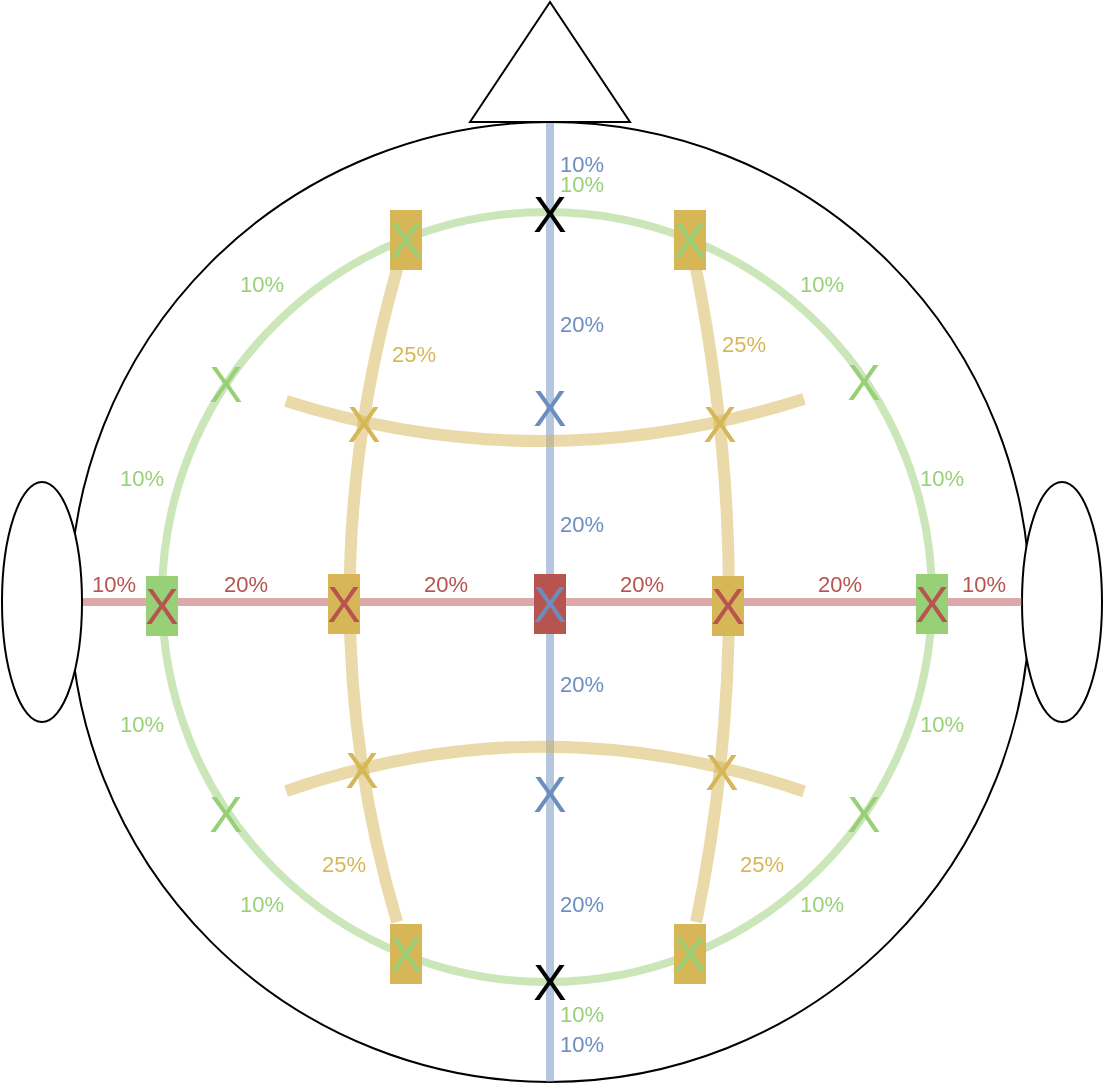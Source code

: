 <mxfile version="20.2.5" type="device"><diagram id="5un8hVxa54qCI_GT-QMc" name="Page-1"><mxGraphModel dx="1031" dy="615" grid="1" gridSize="10" guides="1" tooltips="1" connect="1" arrows="1" fold="1" page="1" pageScale="1" pageWidth="827" pageHeight="1169" math="0" shadow="0"><root><mxCell id="0"/><mxCell id="1" parent="0"/><mxCell id="JQpaGAzUrbKnnt-Aml7r-1" value="" style="ellipse;whiteSpace=wrap;html=1;aspect=fixed;" vertex="1" parent="1"><mxGeometry x="174" y="160" width="480" height="480" as="geometry"/></mxCell><mxCell id="JQpaGAzUrbKnnt-Aml7r-41" value="" style="ellipse;whiteSpace=wrap;html=1;aspect=fixed;fontSize=25;fontColor=#7EA6E0;fillColor=none;strokeColor=#97D077;strokeWidth=4;opacity=50;" vertex="1" parent="1"><mxGeometry x="220" y="205" width="385" height="385" as="geometry"/></mxCell><mxCell id="JQpaGAzUrbKnnt-Aml7r-24" value="" style="endArrow=none;html=1;rounded=0;fontSize=25;strokeWidth=4;entryX=0.5;entryY=0;entryDx=0;entryDy=0;exitX=0.5;exitY=1;exitDx=0;exitDy=0;fillColor=#dae8fc;strokeColor=#6C8EBF;opacity=50;" edge="1" parent="1" source="JQpaGAzUrbKnnt-Aml7r-1" target="JQpaGAzUrbKnnt-Aml7r-1"><mxGeometry width="50" height="50" relative="1" as="geometry"><mxPoint x="420" y="400" as="sourcePoint"/><mxPoint x="470" y="350" as="targetPoint"/></mxGeometry></mxCell><mxCell id="JQpaGAzUrbKnnt-Aml7r-2" value="" style="triangle;whiteSpace=wrap;html=1;rotation=-90;" vertex="1" parent="1"><mxGeometry x="384" y="90" width="60" height="80" as="geometry"/></mxCell><mxCell id="JQpaGAzUrbKnnt-Aml7r-4" value="" style="ellipse;whiteSpace=wrap;html=1;rotation=-90;" vertex="1" parent="1"><mxGeometry x="610" y="380" width="120" height="40" as="geometry"/></mxCell><mxCell id="JQpaGAzUrbKnnt-Aml7r-19" value="X" style="text;html=1;strokeColor=none;fillColor=none;align=center;verticalAlign=middle;whiteSpace=wrap;rounded=0;fontSize=25;fontColor=#6C8EBF;fontStyle=0" vertex="1" parent="1"><mxGeometry x="384" y="287" width="60" height="30" as="geometry"/></mxCell><mxCell id="JQpaGAzUrbKnnt-Aml7r-22" value="X" style="text;html=1;strokeColor=none;fillColor=none;align=center;verticalAlign=middle;whiteSpace=wrap;rounded=0;fontSize=25;fontColor=#6C8EBF;fontStyle=0" vertex="1" parent="1"><mxGeometry x="384" y="480" width="60" height="30" as="geometry"/></mxCell><mxCell id="JQpaGAzUrbKnnt-Aml7r-39" value="" style="endArrow=none;html=1;rounded=0;fontSize=25;strokeWidth=4;entryX=0.5;entryY=0.75;entryDx=0;entryDy=0;exitX=0.5;exitY=0;exitDx=0;exitDy=0;fillColor=#f8cecc;strokeColor=#B85450;entryPerimeter=0;opacity=50;" edge="1" parent="1" source="JQpaGAzUrbKnnt-Aml7r-4" target="JQpaGAzUrbKnnt-Aml7r-3"><mxGeometry width="50" height="50" relative="1" as="geometry"><mxPoint x="424" y="650.0" as="sourcePoint"/><mxPoint x="424" y="170.0" as="targetPoint"/></mxGeometry></mxCell><mxCell id="JQpaGAzUrbKnnt-Aml7r-20" value="X" style="text;html=1;strokeColor=none;fillColor=none;align=center;verticalAlign=middle;whiteSpace=wrap;rounded=0;fontSize=25;fontColor=#6C8EBF;fontStyle=0;labelBackgroundColor=#B85450;" vertex="1" parent="1"><mxGeometry x="384" y="385" width="60" height="30" as="geometry"/></mxCell><mxCell id="JQpaGAzUrbKnnt-Aml7r-36" value="X" style="text;html=1;strokeColor=none;fillColor=none;align=center;verticalAlign=middle;whiteSpace=wrap;rounded=0;fontSize=25;fontColor=#B85450;labelBorderColor=none;strokeWidth=10;labelBackgroundColor=#97D077;" vertex="1" parent="1"><mxGeometry x="575" y="385" width="60" height="30" as="geometry"/></mxCell><mxCell id="JQpaGAzUrbKnnt-Aml7r-3" value="" style="ellipse;whiteSpace=wrap;html=1;rotation=-90;" vertex="1" parent="1"><mxGeometry x="100" y="380" width="120" height="40" as="geometry"/></mxCell><mxCell id="JQpaGAzUrbKnnt-Aml7r-33" value="X" style="text;html=1;strokeColor=none;fillColor=none;align=center;verticalAlign=middle;whiteSpace=wrap;rounded=0;fontSize=25;fontColor=#B85450;labelBorderColor=none;strokeWidth=10;labelBackgroundColor=#97D077;" vertex="1" parent="1"><mxGeometry x="190" y="386" width="60" height="30" as="geometry"/></mxCell><mxCell id="JQpaGAzUrbKnnt-Aml7r-17" value="X" style="text;html=1;strokeColor=none;fillColor=none;align=center;verticalAlign=middle;whiteSpace=wrap;rounded=0;fontSize=25;fontColor=#000000;fontStyle=0" vertex="1" parent="1"><mxGeometry x="384" y="190" width="60" height="30" as="geometry"/></mxCell><mxCell id="JQpaGAzUrbKnnt-Aml7r-18" value="X" style="text;html=1;strokeColor=none;fillColor=none;align=center;verticalAlign=middle;whiteSpace=wrap;rounded=0;fontSize=25;fontColor=#000000;fontStyle=0" vertex="1" parent="1"><mxGeometry x="384" y="574" width="60" height="30" as="geometry"/></mxCell><mxCell id="JQpaGAzUrbKnnt-Aml7r-42" value="X" style="text;html=1;strokeColor=none;fillColor=none;align=center;verticalAlign=middle;whiteSpace=wrap;rounded=0;fontSize=25;fontColor=#97D077;" vertex="1" parent="1"><mxGeometry x="541" y="274" width="60" height="30" as="geometry"/></mxCell><mxCell id="JQpaGAzUrbKnnt-Aml7r-43" value="X" style="text;html=1;strokeColor=none;fillColor=none;align=center;verticalAlign=middle;whiteSpace=wrap;rounded=0;fontSize=25;fontColor=#97D077;labelBorderColor=none;labelBackgroundColor=#D6B656;" vertex="1" parent="1"><mxGeometry x="454" y="203" width="60" height="30" as="geometry"/></mxCell><mxCell id="JQpaGAzUrbKnnt-Aml7r-44" value="X" style="text;html=1;strokeColor=none;fillColor=none;align=center;verticalAlign=middle;whiteSpace=wrap;rounded=0;fontSize=25;fontColor=#97D077;labelBackgroundColor=#D6B656;" vertex="1" parent="1"><mxGeometry x="312" y="203" width="60" height="30" as="geometry"/></mxCell><mxCell id="JQpaGAzUrbKnnt-Aml7r-45" value="X" style="text;html=1;strokeColor=none;fillColor=none;align=center;verticalAlign=middle;whiteSpace=wrap;rounded=0;fontSize=25;fontColor=#97D077;" vertex="1" parent="1"><mxGeometry x="222" y="275" width="60" height="30" as="geometry"/></mxCell><mxCell id="JQpaGAzUrbKnnt-Aml7r-46" value="X" style="text;html=1;strokeColor=none;fillColor=none;align=center;verticalAlign=middle;whiteSpace=wrap;rounded=0;fontSize=25;fontColor=#97D077;" vertex="1" parent="1"><mxGeometry x="541" y="490" width="60" height="30" as="geometry"/></mxCell><mxCell id="JQpaGAzUrbKnnt-Aml7r-47" value="X" style="text;html=1;strokeColor=none;fillColor=none;align=center;verticalAlign=middle;whiteSpace=wrap;rounded=0;fontSize=25;fontColor=#97D077;labelBackgroundColor=#D6B656;" vertex="1" parent="1"><mxGeometry x="454" y="560" width="60" height="30" as="geometry"/></mxCell><mxCell id="JQpaGAzUrbKnnt-Aml7r-48" value="X" style="text;html=1;strokeColor=none;fillColor=none;align=center;verticalAlign=middle;whiteSpace=wrap;rounded=0;fontSize=25;fontColor=#97D077;labelBackgroundColor=#D6B656;" vertex="1" parent="1"><mxGeometry x="312" y="560" width="60" height="30" as="geometry"/></mxCell><mxCell id="JQpaGAzUrbKnnt-Aml7r-49" value="X" style="text;html=1;strokeColor=none;fillColor=none;align=center;verticalAlign=middle;whiteSpace=wrap;rounded=0;fontSize=25;fontColor=#97D077;" vertex="1" parent="1"><mxGeometry x="222" y="490" width="60" height="30" as="geometry"/></mxCell><mxCell id="JQpaGAzUrbKnnt-Aml7r-51" value="" style="endArrow=none;html=1;fontSize=25;fontColor=#B85450;strokeColor=#d6b656;strokeWidth=6;opacity=50;fillColor=#fff2cc;curved=1;" edge="1" parent="1" source="JQpaGAzUrbKnnt-Aml7r-48" target="JQpaGAzUrbKnnt-Aml7r-44"><mxGeometry width="50" height="50" relative="1" as="geometry"><mxPoint x="380" y="420" as="sourcePoint"/><mxPoint x="430" y="370" as="targetPoint"/><Array as="points"><mxPoint x="290" y="400"/></Array></mxGeometry></mxCell><mxCell id="JQpaGAzUrbKnnt-Aml7r-52" value="" style="endArrow=none;html=1;fontSize=25;fontColor=#B85450;strokeColor=#d6b656;strokeWidth=6;opacity=50;fillColor=#fff2cc;curved=1;" edge="1" parent="1" source="JQpaGAzUrbKnnt-Aml7r-47" target="JQpaGAzUrbKnnt-Aml7r-43"><mxGeometry width="50" height="50" relative="1" as="geometry"><mxPoint x="349.257" y="570" as="sourcePoint"/><mxPoint x="349.363" y="243" as="targetPoint"/><Array as="points"><mxPoint x="520" y="400"/></Array></mxGeometry></mxCell><mxCell id="JQpaGAzUrbKnnt-Aml7r-34" value="X" style="text;html=1;strokeColor=none;fillColor=none;align=center;verticalAlign=middle;whiteSpace=wrap;rounded=0;fontSize=25;fontColor=#B85450;labelBackgroundColor=#D6B656;" vertex="1" parent="1"><mxGeometry x="281" y="385" width="60" height="30" as="geometry"/></mxCell><mxCell id="JQpaGAzUrbKnnt-Aml7r-35" value="X" style="text;html=1;strokeColor=none;fillColor=none;align=center;verticalAlign=middle;whiteSpace=wrap;rounded=0;fontSize=25;fontColor=#B85450;labelBackgroundColor=#D6B656;" vertex="1" parent="1"><mxGeometry x="473" y="386" width="60" height="30" as="geometry"/></mxCell><mxCell id="JQpaGAzUrbKnnt-Aml7r-53" value="" style="endArrow=none;html=1;fontSize=25;fontColor=#B85450;strokeColor=#D6B656;strokeWidth=6;opacity=50;fillColor=#fff2cc;curved=1;" edge="1" parent="1" source="JQpaGAzUrbKnnt-Aml7r-42" target="JQpaGAzUrbKnnt-Aml7r-45"><mxGeometry width="50" height="50" relative="1" as="geometry"><mxPoint x="347.543" y="570" as="sourcePoint"/><mxPoint x="347.714" y="243" as="targetPoint"/><Array as="points"><mxPoint x="410" y="340"/></Array></mxGeometry></mxCell><mxCell id="JQpaGAzUrbKnnt-Aml7r-54" value="" style="endArrow=none;html=1;fontSize=25;fontColor=#B85450;strokeColor=#d6b656;strokeWidth=6;opacity=50;fillColor=#fff2cc;curved=1;" edge="1" parent="1" source="JQpaGAzUrbKnnt-Aml7r-49" target="JQpaGAzUrbKnnt-Aml7r-46"><mxGeometry width="50" height="50" relative="1" as="geometry"><mxPoint x="357.543" y="580" as="sourcePoint"/><mxPoint x="357.714" y="253" as="targetPoint"/><Array as="points"><mxPoint x="410" y="450"/></Array></mxGeometry></mxCell><mxCell id="JQpaGAzUrbKnnt-Aml7r-55" value="X" style="text;html=1;strokeColor=none;fillColor=none;align=center;verticalAlign=middle;whiteSpace=wrap;rounded=0;fontSize=25;fontColor=#D6B656;" vertex="1" parent="1"><mxGeometry x="291" y="295" width="60" height="30" as="geometry"/></mxCell><mxCell id="JQpaGAzUrbKnnt-Aml7r-56" value="X" style="text;html=1;strokeColor=none;fillColor=none;align=center;verticalAlign=middle;whiteSpace=wrap;rounded=0;fontSize=25;fontColor=#D6B656;" vertex="1" parent="1"><mxGeometry x="469" y="295" width="60" height="30" as="geometry"/></mxCell><mxCell id="JQpaGAzUrbKnnt-Aml7r-57" value="X" style="text;html=1;strokeColor=none;fillColor=none;align=center;verticalAlign=middle;whiteSpace=wrap;rounded=0;fontSize=25;fontColor=#D6B656;" vertex="1" parent="1"><mxGeometry x="470" y="469" width="60" height="30" as="geometry"/></mxCell><mxCell id="JQpaGAzUrbKnnt-Aml7r-58" value="X" style="text;html=1;strokeColor=none;fillColor=none;align=center;verticalAlign=middle;whiteSpace=wrap;rounded=0;fontSize=25;fontColor=#D6B656;" vertex="1" parent="1"><mxGeometry x="290" y="468" width="60" height="30" as="geometry"/></mxCell><mxCell id="JQpaGAzUrbKnnt-Aml7r-62" value="&lt;font style=&quot;font-size: 11px;&quot;&gt;10%&lt;/font&gt;" style="text;html=1;strokeColor=none;fillColor=none;align=center;verticalAlign=middle;whiteSpace=wrap;rounded=0;labelBackgroundColor=none;labelBorderColor=none;fontSize=25;fontColor=#B85450;opacity=50;" vertex="1" parent="1"><mxGeometry x="166" y="370" width="60" height="30" as="geometry"/></mxCell><mxCell id="JQpaGAzUrbKnnt-Aml7r-63" value="&lt;font style=&quot;font-size: 11px;&quot;&gt;20%&lt;/font&gt;" style="text;html=1;strokeColor=none;fillColor=none;align=center;verticalAlign=middle;whiteSpace=wrap;rounded=0;labelBackgroundColor=none;labelBorderColor=none;fontSize=25;fontColor=#6C8EBF;opacity=50;" vertex="1" parent="1"><mxGeometry x="400" y="240" width="60" height="30" as="geometry"/></mxCell><mxCell id="JQpaGAzUrbKnnt-Aml7r-64" value="&lt;font style=&quot;font-size: 11px;&quot;&gt;20%&lt;/font&gt;" style="text;html=1;strokeColor=none;fillColor=none;align=center;verticalAlign=middle;whiteSpace=wrap;rounded=0;labelBackgroundColor=none;labelBorderColor=none;fontSize=25;fontColor=#6C8EBF;opacity=50;" vertex="1" parent="1"><mxGeometry x="400" y="340" width="60" height="30" as="geometry"/></mxCell><mxCell id="JQpaGAzUrbKnnt-Aml7r-65" value="&lt;font style=&quot;font-size: 11px;&quot;&gt;20%&lt;/font&gt;" style="text;html=1;strokeColor=none;fillColor=none;align=center;verticalAlign=middle;whiteSpace=wrap;rounded=0;labelBackgroundColor=none;labelBorderColor=none;fontSize=25;fontColor=#6C8EBF;opacity=50;" vertex="1" parent="1"><mxGeometry x="400" y="420" width="60" height="30" as="geometry"/></mxCell><mxCell id="JQpaGAzUrbKnnt-Aml7r-66" value="&lt;font style=&quot;font-size: 11px;&quot;&gt;20%&lt;/font&gt;" style="text;html=1;strokeColor=none;fillColor=none;align=center;verticalAlign=middle;whiteSpace=wrap;rounded=0;labelBackgroundColor=none;labelBorderColor=none;fontSize=25;fontColor=#6C8EBF;opacity=50;" vertex="1" parent="1"><mxGeometry x="400" y="530" width="60" height="30" as="geometry"/></mxCell><mxCell id="JQpaGAzUrbKnnt-Aml7r-67" value="&lt;font style=&quot;font-size: 11px;&quot;&gt;10%&lt;/font&gt;" style="text;html=1;strokeColor=none;fillColor=none;align=center;verticalAlign=middle;whiteSpace=wrap;rounded=0;labelBackgroundColor=none;labelBorderColor=none;fontSize=25;fontColor=#6C8EBF;opacity=50;" vertex="1" parent="1"><mxGeometry x="400" y="600" width="60" height="30" as="geometry"/></mxCell><mxCell id="JQpaGAzUrbKnnt-Aml7r-68" value="&lt;font style=&quot;font-size: 11px;&quot;&gt;10%&lt;/font&gt;" style="text;html=1;strokeColor=none;fillColor=none;align=center;verticalAlign=middle;whiteSpace=wrap;rounded=0;labelBackgroundColor=none;labelBorderColor=none;fontSize=25;fontColor=#B85450;opacity=50;" vertex="1" parent="1"><mxGeometry x="601" y="370" width="60" height="30" as="geometry"/></mxCell><mxCell id="JQpaGAzUrbKnnt-Aml7r-69" value="&lt;font style=&quot;font-size: 11px;&quot;&gt;20%&lt;/font&gt;" style="text;html=1;strokeColor=none;fillColor=none;align=center;verticalAlign=middle;whiteSpace=wrap;rounded=0;labelBackgroundColor=none;labelBorderColor=none;fontSize=25;fontColor=#B85450;opacity=50;" vertex="1" parent="1"><mxGeometry x="529" y="370" width="60" height="30" as="geometry"/></mxCell><mxCell id="JQpaGAzUrbKnnt-Aml7r-70" value="&lt;font style=&quot;font-size: 11px;&quot;&gt;20%&lt;/font&gt;" style="text;html=1;strokeColor=none;fillColor=none;align=center;verticalAlign=middle;whiteSpace=wrap;rounded=0;labelBackgroundColor=none;labelBorderColor=none;fontSize=25;fontColor=#B85450;opacity=50;" vertex="1" parent="1"><mxGeometry x="430" y="370" width="60" height="30" as="geometry"/></mxCell><mxCell id="JQpaGAzUrbKnnt-Aml7r-71" value="&lt;font style=&quot;font-size: 11px;&quot;&gt;20%&lt;/font&gt;" style="text;html=1;strokeColor=none;fillColor=none;align=center;verticalAlign=middle;whiteSpace=wrap;rounded=0;labelBackgroundColor=none;labelBorderColor=none;fontSize=25;fontColor=#B85450;opacity=50;" vertex="1" parent="1"><mxGeometry x="332" y="370" width="60" height="30" as="geometry"/></mxCell><mxCell id="JQpaGAzUrbKnnt-Aml7r-72" value="&lt;font style=&quot;font-size: 11px;&quot;&gt;20%&lt;/font&gt;" style="text;html=1;strokeColor=none;fillColor=none;align=center;verticalAlign=middle;whiteSpace=wrap;rounded=0;labelBackgroundColor=none;labelBorderColor=none;fontSize=25;fontColor=#B85450;opacity=50;" vertex="1" parent="1"><mxGeometry x="232" y="370" width="60" height="30" as="geometry"/></mxCell><mxCell id="JQpaGAzUrbKnnt-Aml7r-73" value="&lt;font style=&quot;font-size: 11px;&quot;&gt;10%&lt;/font&gt;" style="text;html=1;strokeColor=none;fillColor=none;align=center;verticalAlign=middle;whiteSpace=wrap;rounded=0;labelBackgroundColor=none;labelBorderColor=none;fontSize=25;fontColor=#97D077;opacity=50;" vertex="1" parent="1"><mxGeometry x="180" y="317" width="60" height="30" as="geometry"/></mxCell><mxCell id="JQpaGAzUrbKnnt-Aml7r-74" value="&lt;font style=&quot;font-size: 11px;&quot;&gt;10%&lt;/font&gt;" style="text;html=1;strokeColor=none;fillColor=none;align=center;verticalAlign=middle;whiteSpace=wrap;rounded=0;labelBackgroundColor=none;labelBorderColor=none;fontSize=25;fontColor=#97D077;opacity=50;" vertex="1" parent="1"><mxGeometry x="240" y="220" width="60" height="30" as="geometry"/></mxCell><mxCell id="JQpaGAzUrbKnnt-Aml7r-75" value="&lt;font style=&quot;font-size: 11px;&quot;&gt;10%&lt;/font&gt;" style="text;html=1;strokeColor=none;fillColor=none;align=center;verticalAlign=middle;whiteSpace=wrap;rounded=0;labelBackgroundColor=none;labelBorderColor=none;fontSize=25;fontColor=#97D077;opacity=50;" vertex="1" parent="1"><mxGeometry x="520" y="220" width="60" height="30" as="geometry"/></mxCell><mxCell id="JQpaGAzUrbKnnt-Aml7r-77" value="&lt;font style=&quot;font-size: 11px;&quot;&gt;10%&lt;/font&gt;" style="text;html=1;strokeColor=none;fillColor=none;align=center;verticalAlign=middle;whiteSpace=wrap;rounded=0;labelBackgroundColor=none;labelBorderColor=none;fontSize=25;fontColor=#97D077;opacity=50;" vertex="1" parent="1"><mxGeometry x="580" y="317" width="60" height="30" as="geometry"/></mxCell><mxCell id="JQpaGAzUrbKnnt-Aml7r-78" value="&lt;font style=&quot;font-size: 11px;&quot;&gt;10%&lt;/font&gt;" style="text;html=1;strokeColor=none;fillColor=none;align=center;verticalAlign=middle;whiteSpace=wrap;rounded=0;labelBackgroundColor=none;labelBorderColor=none;fontSize=25;fontColor=#97D077;opacity=50;" vertex="1" parent="1"><mxGeometry x="180" y="440" width="60" height="30" as="geometry"/></mxCell><mxCell id="JQpaGAzUrbKnnt-Aml7r-79" value="&lt;font style=&quot;font-size: 11px;&quot;&gt;10%&lt;/font&gt;" style="text;html=1;strokeColor=none;fillColor=none;align=center;verticalAlign=middle;whiteSpace=wrap;rounded=0;labelBackgroundColor=none;labelBorderColor=none;fontSize=25;fontColor=#97D077;opacity=50;" vertex="1" parent="1"><mxGeometry x="580" y="440" width="60" height="30" as="geometry"/></mxCell><mxCell id="JQpaGAzUrbKnnt-Aml7r-80" value="&lt;font style=&quot;font-size: 11px;&quot;&gt;10%&lt;/font&gt;" style="text;html=1;strokeColor=none;fillColor=none;align=center;verticalAlign=middle;whiteSpace=wrap;rounded=0;labelBackgroundColor=none;labelBorderColor=none;fontSize=25;fontColor=#97D077;opacity=50;" vertex="1" parent="1"><mxGeometry x="240" y="530" width="60" height="30" as="geometry"/></mxCell><mxCell id="JQpaGAzUrbKnnt-Aml7r-81" value="&lt;font style=&quot;font-size: 11px;&quot;&gt;10%&lt;/font&gt;" style="text;html=1;strokeColor=none;fillColor=none;align=center;verticalAlign=middle;whiteSpace=wrap;rounded=0;labelBackgroundColor=none;labelBorderColor=none;fontSize=25;fontColor=#97D077;opacity=50;" vertex="1" parent="1"><mxGeometry x="520" y="530" width="60" height="30" as="geometry"/></mxCell><mxCell id="JQpaGAzUrbKnnt-Aml7r-82" value="&lt;font style=&quot;font-size: 11px;&quot;&gt;10%&lt;/font&gt;" style="text;html=1;strokeColor=none;fillColor=none;align=center;verticalAlign=middle;whiteSpace=wrap;rounded=0;labelBackgroundColor=none;labelBorderColor=none;fontSize=25;fontColor=#6C8EBF;opacity=50;" vertex="1" parent="1"><mxGeometry x="400" y="160" width="60" height="30" as="geometry"/></mxCell><mxCell id="JQpaGAzUrbKnnt-Aml7r-83" value="&lt;font style=&quot;font-size: 11px;&quot;&gt;10%&lt;/font&gt;" style="text;html=1;strokeColor=none;fillColor=none;align=center;verticalAlign=middle;whiteSpace=wrap;rounded=0;labelBackgroundColor=none;labelBorderColor=none;fontSize=25;fontColor=#97D077;opacity=50;" vertex="1" parent="1"><mxGeometry x="400" y="170" width="60" height="30" as="geometry"/></mxCell><mxCell id="JQpaGAzUrbKnnt-Aml7r-84" value="&lt;font style=&quot;font-size: 11px;&quot;&gt;10%&lt;/font&gt;" style="text;html=1;strokeColor=none;fillColor=none;align=center;verticalAlign=middle;whiteSpace=wrap;rounded=0;labelBackgroundColor=none;labelBorderColor=none;fontSize=25;fontColor=#97D077;opacity=50;" vertex="1" parent="1"><mxGeometry x="400" y="585" width="60" height="30" as="geometry"/></mxCell><mxCell id="JQpaGAzUrbKnnt-Aml7r-85" value="&lt;font color=&quot;#d6b656&quot; style=&quot;font-size: 11px;&quot;&gt;25%&lt;/font&gt;" style="text;html=1;strokeColor=none;fillColor=none;align=center;verticalAlign=middle;whiteSpace=wrap;rounded=0;labelBackgroundColor=none;labelBorderColor=none;fontSize=25;fontColor=#97D077;opacity=50;" vertex="1" parent="1"><mxGeometry x="316" y="255" width="60" height="30" as="geometry"/></mxCell><mxCell id="JQpaGAzUrbKnnt-Aml7r-86" value="&lt;font color=&quot;#d6b656&quot; style=&quot;font-size: 11px;&quot;&gt;25%&lt;/font&gt;" style="text;html=1;strokeColor=none;fillColor=none;align=center;verticalAlign=middle;whiteSpace=wrap;rounded=0;labelBackgroundColor=none;labelBorderColor=none;fontSize=25;fontColor=#97D077;opacity=50;" vertex="1" parent="1"><mxGeometry x="481" y="250" width="60" height="30" as="geometry"/></mxCell><mxCell id="JQpaGAzUrbKnnt-Aml7r-87" value="&lt;font color=&quot;#d6b656&quot; style=&quot;font-size: 11px;&quot;&gt;25%&lt;/font&gt;" style="text;html=1;strokeColor=none;fillColor=none;align=center;verticalAlign=middle;whiteSpace=wrap;rounded=0;labelBackgroundColor=none;labelBorderColor=none;fontSize=25;fontColor=#97D077;opacity=50;" vertex="1" parent="1"><mxGeometry x="490" y="510" width="60" height="30" as="geometry"/></mxCell><mxCell id="JQpaGAzUrbKnnt-Aml7r-88" value="&lt;font color=&quot;#d6b656&quot; style=&quot;font-size: 11px;&quot;&gt;25%&lt;/font&gt;" style="text;html=1;strokeColor=none;fillColor=none;align=center;verticalAlign=middle;whiteSpace=wrap;rounded=0;labelBackgroundColor=none;labelBorderColor=none;fontSize=25;fontColor=#97D077;opacity=50;" vertex="1" parent="1"><mxGeometry x="281" y="510" width="60" height="30" as="geometry"/></mxCell></root></mxGraphModel></diagram></mxfile>